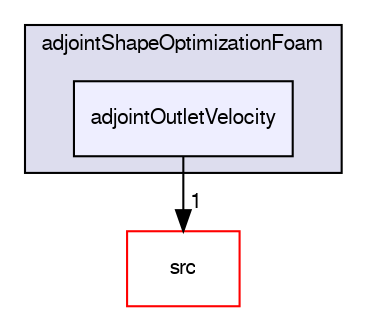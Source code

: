 digraph "applications/solvers/incompressible/adjointShapeOptimizationFoam/adjointOutletVelocity" {
  bgcolor=transparent;
  compound=true
  node [ fontsize="10", fontname="FreeSans"];
  edge [ labelfontsize="10", labelfontname="FreeSans"];
  subgraph clusterdir_088f87aa7298db423fbe65935fad4976 {
    graph [ bgcolor="#ddddee", pencolor="black", label="adjointShapeOptimizationFoam" fontname="FreeSans", fontsize="10", URL="dir_088f87aa7298db423fbe65935fad4976.html"]
  dir_64337332dff9e7652c7e7a47e1b85600 [shape=box, label="adjointOutletVelocity", style="filled", fillcolor="#eeeeff", pencolor="black", URL="dir_64337332dff9e7652c7e7a47e1b85600.html"];
  }
  dir_68267d1309a1af8e8297ef4c3efbcdba [shape=box label="src" color="red" URL="dir_68267d1309a1af8e8297ef4c3efbcdba.html"];
  dir_64337332dff9e7652c7e7a47e1b85600->dir_68267d1309a1af8e8297ef4c3efbcdba [headlabel="1", labeldistance=1.5 headhref="dir_000124_000577.html"];
}
